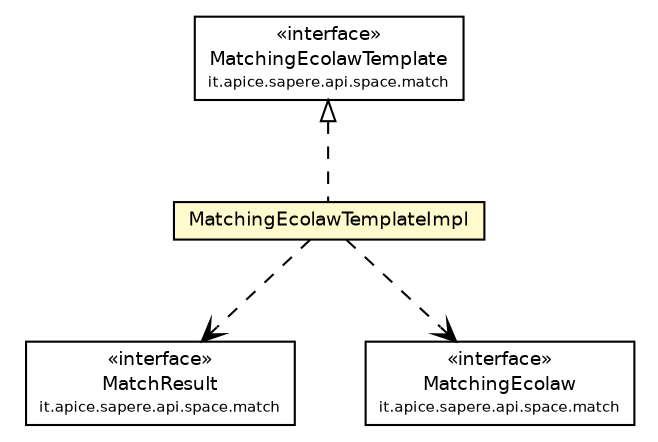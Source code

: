 #!/usr/local/bin/dot
#
# Class diagram 
# Generated by UmlGraph version 4.4 (http://www.spinellis.gr/sw/umlgraph)
#

digraph G {
	edge [fontname="Helvetica",fontsize=10,labelfontname="Helvetica",labelfontsize=10];
	node [fontname="Helvetica",fontsize=10,shape=plaintext];
	// it.apice.sapere.api.space.match.MatchResult
	c60042 [label=<<table border="0" cellborder="1" cellspacing="0" cellpadding="2" port="p" href="../MatchResult.html">
		<tr><td><table border="0" cellspacing="0" cellpadding="1">
			<tr><td> &laquo;interface&raquo; </td></tr>
			<tr><td> MatchResult </td></tr>
			<tr><td><font point-size="7.0"> it.apice.sapere.api.space.match </font></td></tr>
		</table></td></tr>
		</table>>, fontname="Helvetica", fontcolor="black", fontsize=9.0];
	// it.apice.sapere.api.space.match.MatchingEcolawTemplate
	c60043 [label=<<table border="0" cellborder="1" cellspacing="0" cellpadding="2" port="p" href="../MatchingEcolawTemplate.html">
		<tr><td><table border="0" cellspacing="0" cellpadding="1">
			<tr><td> &laquo;interface&raquo; </td></tr>
			<tr><td> MatchingEcolawTemplate </td></tr>
			<tr><td><font point-size="7.0"> it.apice.sapere.api.space.match </font></td></tr>
		</table></td></tr>
		</table>>, fontname="Helvetica", fontcolor="black", fontsize=9.0];
	// it.apice.sapere.api.space.match.MatchingEcolaw
	c60044 [label=<<table border="0" cellborder="1" cellspacing="0" cellpadding="2" port="p" href="../MatchingEcolaw.html">
		<tr><td><table border="0" cellspacing="0" cellpadding="1">
			<tr><td> &laquo;interface&raquo; </td></tr>
			<tr><td> MatchingEcolaw </td></tr>
			<tr><td><font point-size="7.0"> it.apice.sapere.api.space.match </font></td></tr>
		</table></td></tr>
		</table>>, fontname="Helvetica", fontcolor="black", fontsize=9.0];
	// it.apice.sapere.api.space.match.impl.MatchingEcolawTemplateImpl
	c60119 [label=<<table border="0" cellborder="1" cellspacing="0" cellpadding="2" port="p" bgcolor="lemonChiffon" href="./MatchingEcolawTemplateImpl.html">
		<tr><td><table border="0" cellspacing="0" cellpadding="1">
			<tr><td> MatchingEcolawTemplateImpl </td></tr>
		</table></td></tr>
		</table>>, fontname="Helvetica", fontcolor="black", fontsize=9.0];
	//it.apice.sapere.api.space.match.impl.MatchingEcolawTemplateImpl implements it.apice.sapere.api.space.match.MatchingEcolawTemplate
	c60043:p -> c60119:p [dir=back,arrowtail=empty,style=dashed];
	// it.apice.sapere.api.space.match.impl.MatchingEcolawTemplateImpl DEPEND it.apice.sapere.api.space.match.MatchResult
	c60119:p -> c60042:p [taillabel="", label="", headlabel="", fontname="Helvetica", fontcolor="black", fontsize=10.0, color="black", arrowhead=open, style=dashed];
	// it.apice.sapere.api.space.match.impl.MatchingEcolawTemplateImpl DEPEND it.apice.sapere.api.space.match.MatchingEcolaw
	c60119:p -> c60044:p [taillabel="", label="", headlabel="", fontname="Helvetica", fontcolor="black", fontsize=10.0, color="black", arrowhead=open, style=dashed];
}

